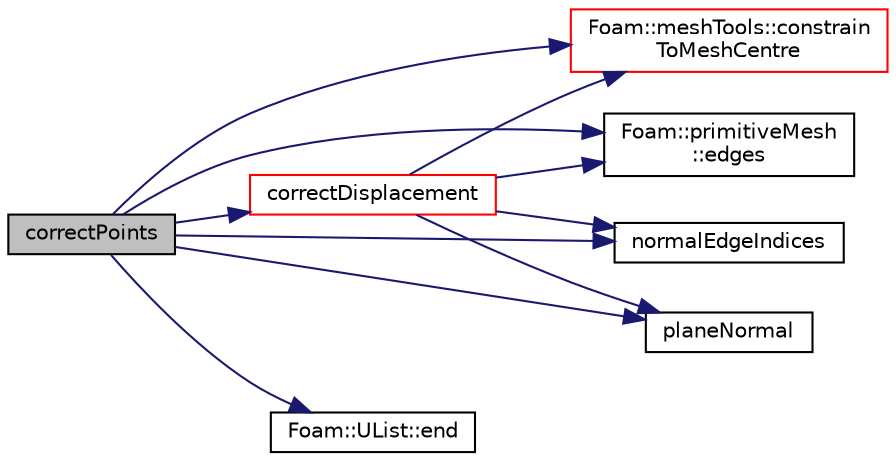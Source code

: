 digraph "correctPoints"
{
  bgcolor="transparent";
  edge [fontname="Helvetica",fontsize="10",labelfontname="Helvetica",labelfontsize="10"];
  node [fontname="Helvetica",fontsize="10",shape=record];
  rankdir="LR";
  Node275 [label="correctPoints",height=0.2,width=0.4,color="black", fillcolor="grey75", style="filled", fontcolor="black"];
  Node275 -> Node276 [color="midnightblue",fontsize="10",style="solid",fontname="Helvetica"];
  Node276 [label="Foam::meshTools::constrain\lToMeshCentre",height=0.2,width=0.4,color="red",URL="$a21883.html#a26700ec74f3fbbdd3e210599cbaf2073",tooltip="Set the constrained components of position to mesh centre. "];
  Node275 -> Node429 [color="midnightblue",fontsize="10",style="solid",fontname="Helvetica"];
  Node429 [label="correctDisplacement",height=0.2,width=0.4,color="red",URL="$a26677.html#a7920dcdc7bb2067d0672c9d098195c91",tooltip="Correct motion displacements. "];
  Node429 -> Node430 [color="midnightblue",fontsize="10",style="solid",fontname="Helvetica"];
  Node430 [label="Foam::primitiveMesh\l::edges",height=0.2,width=0.4,color="black",URL="$a28685.html#a21d764179912ddda5c6f95193c289846",tooltip="Return mesh edges. Uses calcEdges. "];
  Node429 -> Node431 [color="midnightblue",fontsize="10",style="solid",fontname="Helvetica"];
  Node431 [label="normalEdgeIndices",height=0.2,width=0.4,color="black",URL="$a26677.html#afad1eeacad6ed2fe9f48eccb84d767a4",tooltip="Return indices of normal edges. "];
  Node429 -> Node432 [color="midnightblue",fontsize="10",style="solid",fontname="Helvetica"];
  Node432 [label="planeNormal",height=0.2,width=0.4,color="black",URL="$a26677.html#afc63278c9b46f456357d1a41f4f1adec",tooltip="Return plane normal. "];
  Node429 -> Node276 [color="midnightblue",fontsize="10",style="solid",fontname="Helvetica"];
  Node275 -> Node430 [color="midnightblue",fontsize="10",style="solid",fontname="Helvetica"];
  Node275 -> Node436 [color="midnightblue",fontsize="10",style="solid",fontname="Helvetica"];
  Node436 [label="Foam::UList::end",height=0.2,width=0.4,color="black",URL="$a26837.html#acf5102a998ffca93da588563e2af7413",tooltip="Return an iterator to end traversing the UList. "];
  Node275 -> Node431 [color="midnightblue",fontsize="10",style="solid",fontname="Helvetica"];
  Node275 -> Node432 [color="midnightblue",fontsize="10",style="solid",fontname="Helvetica"];
}
